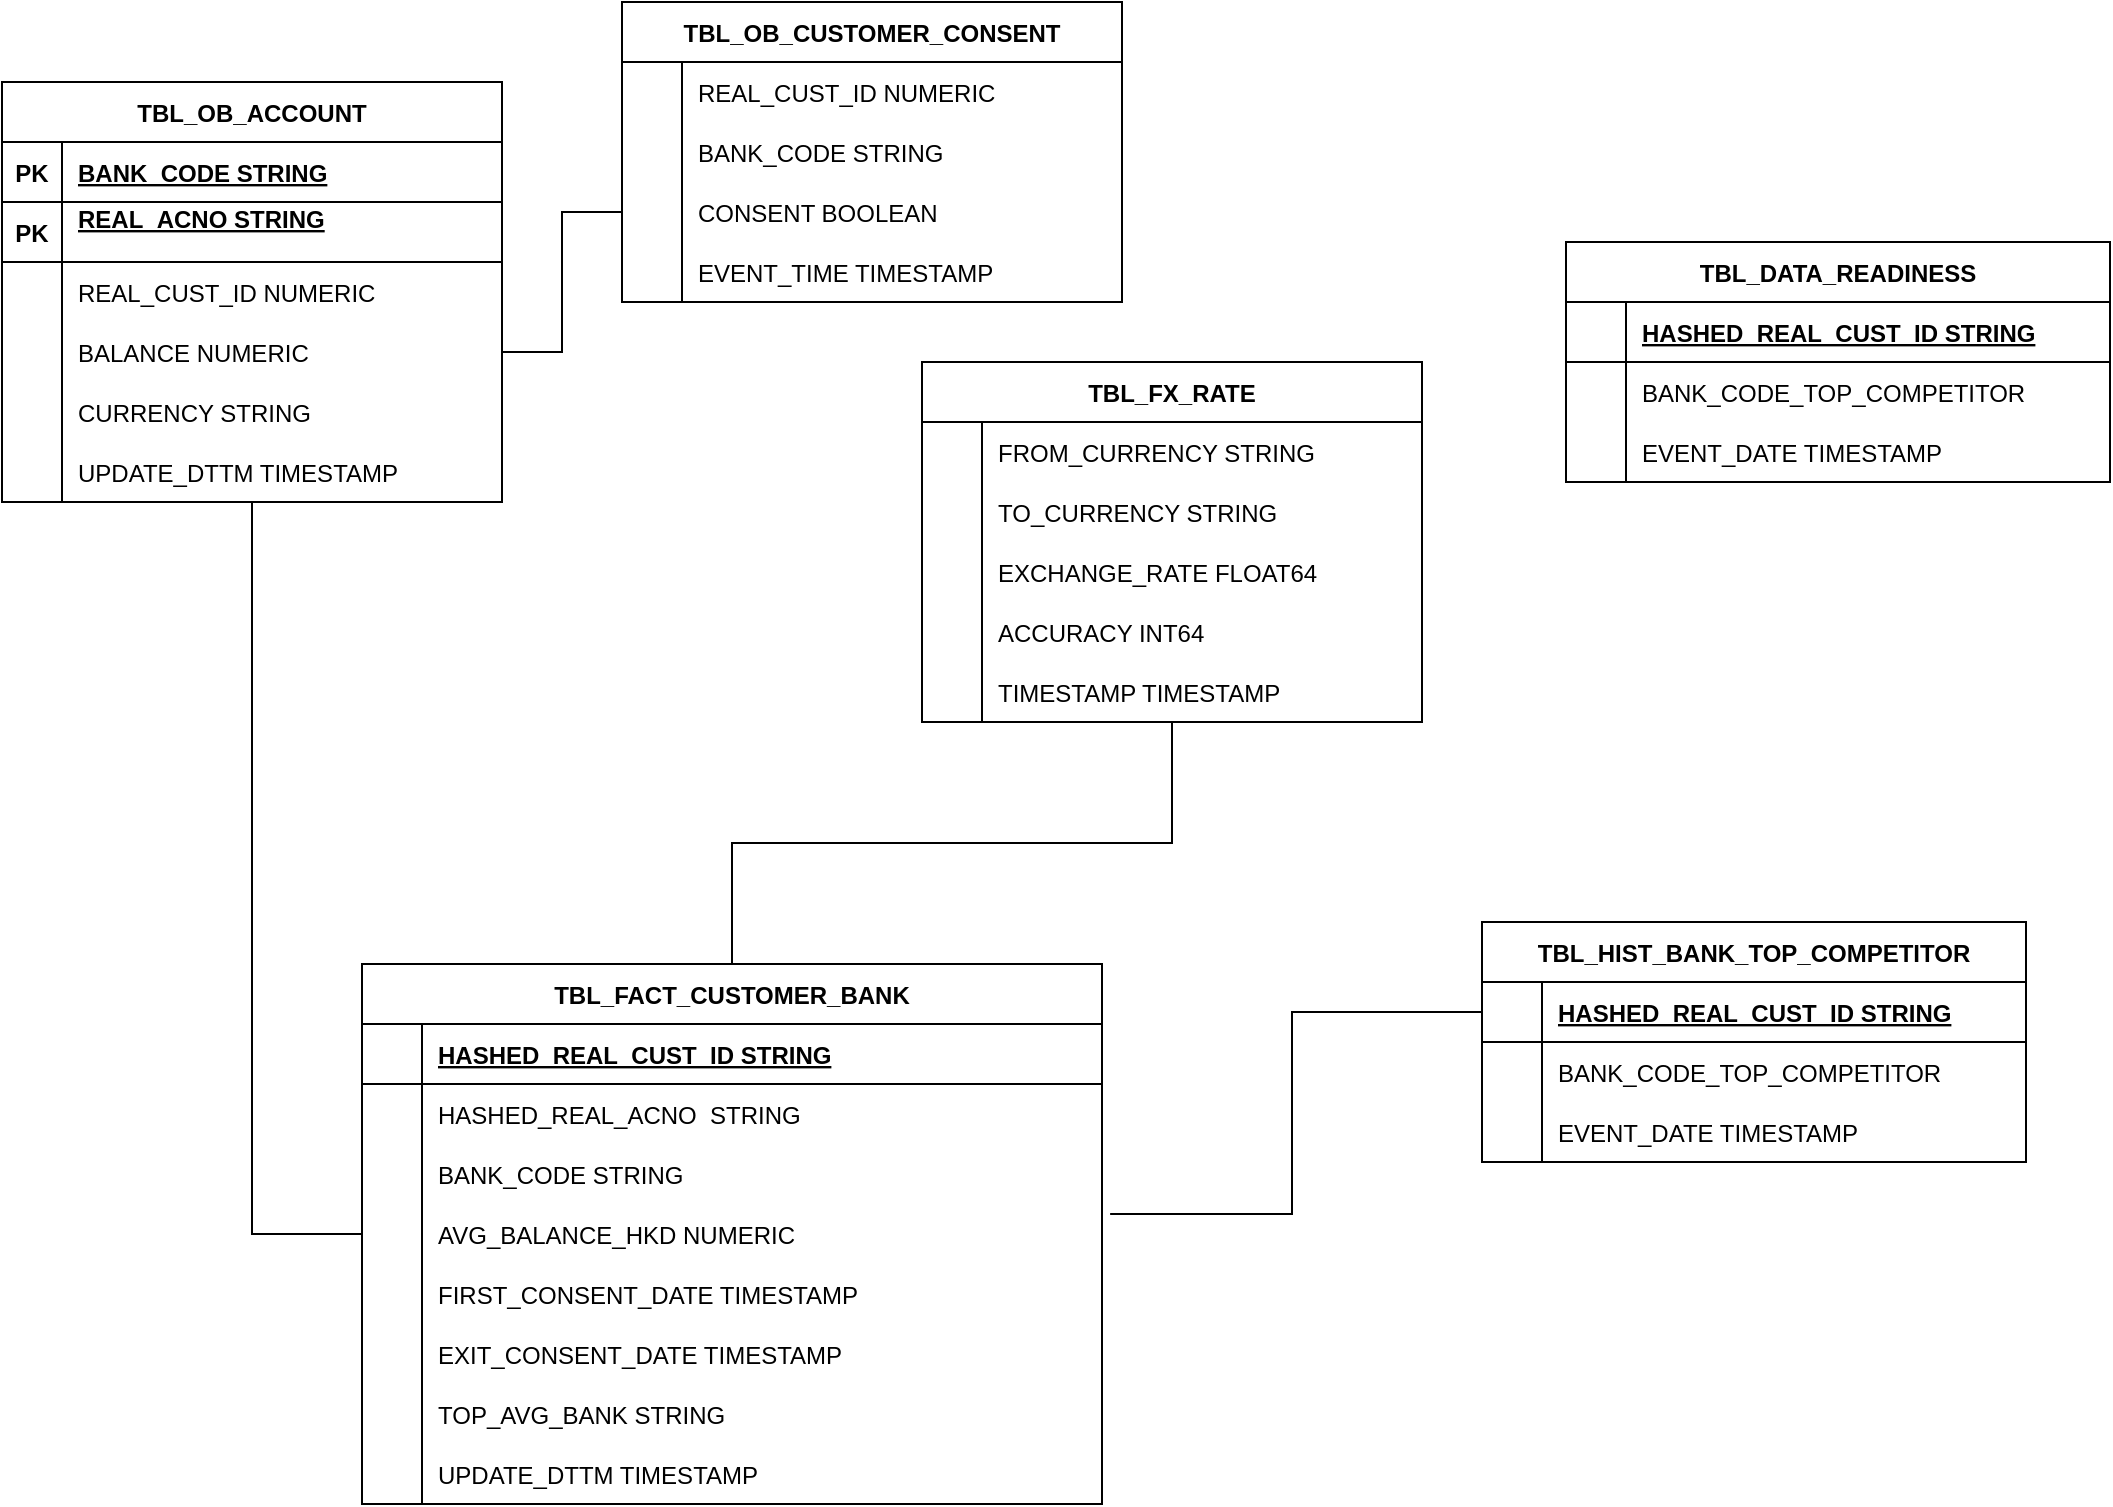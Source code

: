 <mxfile version="23.1.6" type="github">
  <diagram id="R2lEEEUBdFMjLlhIrx00" name="Page-1">
    <mxGraphModel dx="2316" dy="756" grid="1" gridSize="10" guides="1" tooltips="1" connect="1" arrows="1" fold="1" page="1" pageScale="1" pageWidth="1100" pageHeight="850" math="0" shadow="0" extFonts="Permanent Marker^https://fonts.googleapis.com/css?family=Permanent+Marker">
      <root>
        <mxCell id="0" />
        <mxCell id="1" parent="0" />
        <mxCell id="osdzUz5KKTU_Jb-eq-DT-60" style="edgeStyle=orthogonalEdgeStyle;rounded=0;orthogonalLoop=1;jettySize=auto;html=1;endArrow=none;endFill=0;startArrow=none;startFill=0;" edge="1" parent="1" source="C-vyLk0tnHw3VtMMgP7b-2" target="C-vyLk0tnHw3VtMMgP7b-13">
          <mxGeometry relative="1" as="geometry" />
        </mxCell>
        <mxCell id="C-vyLk0tnHw3VtMMgP7b-2" value="TBL_FX_RATE" style="shape=table;startSize=30;container=1;collapsible=1;childLayout=tableLayout;fixedRows=1;rowLines=0;fontStyle=1;align=center;resizeLast=1;" parent="1" vertex="1">
          <mxGeometry x="458" y="200" width="250" height="180" as="geometry" />
        </mxCell>
        <mxCell id="C-vyLk0tnHw3VtMMgP7b-6" value="" style="shape=partialRectangle;collapsible=0;dropTarget=0;pointerEvents=0;fillColor=none;points=[[0,0.5],[1,0.5]];portConstraint=eastwest;top=0;left=0;right=0;bottom=0;" parent="C-vyLk0tnHw3VtMMgP7b-2" vertex="1">
          <mxGeometry y="30" width="250" height="30" as="geometry" />
        </mxCell>
        <mxCell id="C-vyLk0tnHw3VtMMgP7b-7" value="" style="shape=partialRectangle;overflow=hidden;connectable=0;fillColor=none;top=0;left=0;bottom=0;right=0;" parent="C-vyLk0tnHw3VtMMgP7b-6" vertex="1">
          <mxGeometry width="30" height="30" as="geometry">
            <mxRectangle width="30" height="30" as="alternateBounds" />
          </mxGeometry>
        </mxCell>
        <mxCell id="C-vyLk0tnHw3VtMMgP7b-8" value="FROM_CURRENCY STRING" style="shape=partialRectangle;overflow=hidden;connectable=0;fillColor=none;top=0;left=0;bottom=0;right=0;align=left;spacingLeft=6;" parent="C-vyLk0tnHw3VtMMgP7b-6" vertex="1">
          <mxGeometry x="30" width="220" height="30" as="geometry">
            <mxRectangle width="220" height="30" as="alternateBounds" />
          </mxGeometry>
        </mxCell>
        <mxCell id="C-vyLk0tnHw3VtMMgP7b-9" value="" style="shape=partialRectangle;collapsible=0;dropTarget=0;pointerEvents=0;fillColor=none;points=[[0,0.5],[1,0.5]];portConstraint=eastwest;top=0;left=0;right=0;bottom=0;" parent="C-vyLk0tnHw3VtMMgP7b-2" vertex="1">
          <mxGeometry y="60" width="250" height="30" as="geometry" />
        </mxCell>
        <mxCell id="C-vyLk0tnHw3VtMMgP7b-10" value="" style="shape=partialRectangle;overflow=hidden;connectable=0;fillColor=none;top=0;left=0;bottom=0;right=0;" parent="C-vyLk0tnHw3VtMMgP7b-9" vertex="1">
          <mxGeometry width="30" height="30" as="geometry">
            <mxRectangle width="30" height="30" as="alternateBounds" />
          </mxGeometry>
        </mxCell>
        <mxCell id="C-vyLk0tnHw3VtMMgP7b-11" value="TO_CURRENCY STRING" style="shape=partialRectangle;overflow=hidden;connectable=0;fillColor=none;top=0;left=0;bottom=0;right=0;align=left;spacingLeft=6;" parent="C-vyLk0tnHw3VtMMgP7b-9" vertex="1">
          <mxGeometry x="30" width="220" height="30" as="geometry">
            <mxRectangle width="220" height="30" as="alternateBounds" />
          </mxGeometry>
        </mxCell>
        <mxCell id="osdzUz5KKTU_Jb-eq-DT-20" style="shape=partialRectangle;collapsible=0;dropTarget=0;pointerEvents=0;fillColor=none;points=[[0,0.5],[1,0.5]];portConstraint=eastwest;top=0;left=0;right=0;bottom=0;" vertex="1" parent="C-vyLk0tnHw3VtMMgP7b-2">
          <mxGeometry y="90" width="250" height="30" as="geometry" />
        </mxCell>
        <mxCell id="osdzUz5KKTU_Jb-eq-DT-21" style="shape=partialRectangle;overflow=hidden;connectable=0;fillColor=none;top=0;left=0;bottom=0;right=0;" vertex="1" parent="osdzUz5KKTU_Jb-eq-DT-20">
          <mxGeometry width="30" height="30" as="geometry">
            <mxRectangle width="30" height="30" as="alternateBounds" />
          </mxGeometry>
        </mxCell>
        <mxCell id="osdzUz5KKTU_Jb-eq-DT-22" value="EXCHANGE_RATE FLOAT64" style="shape=partialRectangle;overflow=hidden;connectable=0;fillColor=none;top=0;left=0;bottom=0;right=0;align=left;spacingLeft=6;" vertex="1" parent="osdzUz5KKTU_Jb-eq-DT-20">
          <mxGeometry x="30" width="220" height="30" as="geometry">
            <mxRectangle width="220" height="30" as="alternateBounds" />
          </mxGeometry>
        </mxCell>
        <mxCell id="osdzUz5KKTU_Jb-eq-DT-17" style="shape=partialRectangle;collapsible=0;dropTarget=0;pointerEvents=0;fillColor=none;points=[[0,0.5],[1,0.5]];portConstraint=eastwest;top=0;left=0;right=0;bottom=0;" vertex="1" parent="C-vyLk0tnHw3VtMMgP7b-2">
          <mxGeometry y="120" width="250" height="30" as="geometry" />
        </mxCell>
        <mxCell id="osdzUz5KKTU_Jb-eq-DT-18" style="shape=partialRectangle;overflow=hidden;connectable=0;fillColor=none;top=0;left=0;bottom=0;right=0;" vertex="1" parent="osdzUz5KKTU_Jb-eq-DT-17">
          <mxGeometry width="30" height="30" as="geometry">
            <mxRectangle width="30" height="30" as="alternateBounds" />
          </mxGeometry>
        </mxCell>
        <mxCell id="osdzUz5KKTU_Jb-eq-DT-19" value="ACCURACY INT64" style="shape=partialRectangle;overflow=hidden;connectable=0;fillColor=none;top=0;left=0;bottom=0;right=0;align=left;spacingLeft=6;" vertex="1" parent="osdzUz5KKTU_Jb-eq-DT-17">
          <mxGeometry x="30" width="220" height="30" as="geometry">
            <mxRectangle width="220" height="30" as="alternateBounds" />
          </mxGeometry>
        </mxCell>
        <mxCell id="osdzUz5KKTU_Jb-eq-DT-14" style="shape=partialRectangle;collapsible=0;dropTarget=0;pointerEvents=0;fillColor=none;points=[[0,0.5],[1,0.5]];portConstraint=eastwest;top=0;left=0;right=0;bottom=0;" vertex="1" parent="C-vyLk0tnHw3VtMMgP7b-2">
          <mxGeometry y="150" width="250" height="30" as="geometry" />
        </mxCell>
        <mxCell id="osdzUz5KKTU_Jb-eq-DT-15" style="shape=partialRectangle;overflow=hidden;connectable=0;fillColor=none;top=0;left=0;bottom=0;right=0;" vertex="1" parent="osdzUz5KKTU_Jb-eq-DT-14">
          <mxGeometry width="30" height="30" as="geometry">
            <mxRectangle width="30" height="30" as="alternateBounds" />
          </mxGeometry>
        </mxCell>
        <mxCell id="osdzUz5KKTU_Jb-eq-DT-16" value="TIMESTAMP TIMESTAMP" style="shape=partialRectangle;overflow=hidden;connectable=0;fillColor=none;top=0;left=0;bottom=0;right=0;align=left;spacingLeft=6;" vertex="1" parent="osdzUz5KKTU_Jb-eq-DT-14">
          <mxGeometry x="30" width="220" height="30" as="geometry">
            <mxRectangle width="220" height="30" as="alternateBounds" />
          </mxGeometry>
        </mxCell>
        <mxCell id="C-vyLk0tnHw3VtMMgP7b-13" value="TBL_FACT_CUSTOMER_BANK" style="shape=table;startSize=30;container=1;collapsible=1;childLayout=tableLayout;fixedRows=1;rowLines=0;fontStyle=1;align=center;resizeLast=1;" parent="1" vertex="1">
          <mxGeometry x="178" y="501" width="370" height="270" as="geometry" />
        </mxCell>
        <mxCell id="C-vyLk0tnHw3VtMMgP7b-14" value="" style="shape=partialRectangle;collapsible=0;dropTarget=0;pointerEvents=0;fillColor=none;points=[[0,0.5],[1,0.5]];portConstraint=eastwest;top=0;left=0;right=0;bottom=1;" parent="C-vyLk0tnHw3VtMMgP7b-13" vertex="1">
          <mxGeometry y="30" width="370" height="30" as="geometry" />
        </mxCell>
        <mxCell id="C-vyLk0tnHw3VtMMgP7b-15" value="" style="shape=partialRectangle;overflow=hidden;connectable=0;fillColor=none;top=0;left=0;bottom=0;right=0;fontStyle=1;" parent="C-vyLk0tnHw3VtMMgP7b-14" vertex="1">
          <mxGeometry width="30" height="30" as="geometry">
            <mxRectangle width="30" height="30" as="alternateBounds" />
          </mxGeometry>
        </mxCell>
        <mxCell id="C-vyLk0tnHw3VtMMgP7b-16" value="HASHED_REAL_CUST_ID STRING" style="shape=partialRectangle;overflow=hidden;connectable=0;fillColor=none;top=0;left=0;bottom=0;right=0;align=left;spacingLeft=6;fontStyle=5;" parent="C-vyLk0tnHw3VtMMgP7b-14" vertex="1">
          <mxGeometry x="30" width="340" height="30" as="geometry">
            <mxRectangle width="340" height="30" as="alternateBounds" />
          </mxGeometry>
        </mxCell>
        <mxCell id="C-vyLk0tnHw3VtMMgP7b-17" value="" style="shape=partialRectangle;collapsible=0;dropTarget=0;pointerEvents=0;fillColor=none;points=[[0,0.5],[1,0.5]];portConstraint=eastwest;top=0;left=0;right=0;bottom=0;" parent="C-vyLk0tnHw3VtMMgP7b-13" vertex="1">
          <mxGeometry y="60" width="370" height="30" as="geometry" />
        </mxCell>
        <mxCell id="C-vyLk0tnHw3VtMMgP7b-18" value="" style="shape=partialRectangle;overflow=hidden;connectable=0;fillColor=none;top=0;left=0;bottom=0;right=0;" parent="C-vyLk0tnHw3VtMMgP7b-17" vertex="1">
          <mxGeometry width="30" height="30" as="geometry">
            <mxRectangle width="30" height="30" as="alternateBounds" />
          </mxGeometry>
        </mxCell>
        <mxCell id="C-vyLk0tnHw3VtMMgP7b-19" value="HASHED_REAL_ACNO  STRING" style="shape=partialRectangle;overflow=hidden;connectable=0;fillColor=none;top=0;left=0;bottom=0;right=0;align=left;spacingLeft=6;fontStyle=0" parent="C-vyLk0tnHw3VtMMgP7b-17" vertex="1">
          <mxGeometry x="30" width="340" height="30" as="geometry">
            <mxRectangle width="340" height="30" as="alternateBounds" />
          </mxGeometry>
        </mxCell>
        <mxCell id="C-vyLk0tnHw3VtMMgP7b-20" value="" style="shape=partialRectangle;collapsible=0;dropTarget=0;pointerEvents=0;fillColor=none;points=[[0,0.5],[1,0.5]];portConstraint=eastwest;top=0;left=0;right=0;bottom=0;" parent="C-vyLk0tnHw3VtMMgP7b-13" vertex="1">
          <mxGeometry y="90" width="370" height="30" as="geometry" />
        </mxCell>
        <mxCell id="C-vyLk0tnHw3VtMMgP7b-21" value="" style="shape=partialRectangle;overflow=hidden;connectable=0;fillColor=none;top=0;left=0;bottom=0;right=0;" parent="C-vyLk0tnHw3VtMMgP7b-20" vertex="1">
          <mxGeometry width="30" height="30" as="geometry">
            <mxRectangle width="30" height="30" as="alternateBounds" />
          </mxGeometry>
        </mxCell>
        <mxCell id="C-vyLk0tnHw3VtMMgP7b-22" value="BANK_CODE STRING" style="shape=partialRectangle;overflow=hidden;connectable=0;fillColor=none;top=0;left=0;bottom=0;right=0;align=left;spacingLeft=6;" parent="C-vyLk0tnHw3VtMMgP7b-20" vertex="1">
          <mxGeometry x="30" width="340" height="30" as="geometry">
            <mxRectangle width="340" height="30" as="alternateBounds" />
          </mxGeometry>
        </mxCell>
        <mxCell id="osdzUz5KKTU_Jb-eq-DT-56" style="shape=partialRectangle;collapsible=0;dropTarget=0;pointerEvents=0;fillColor=none;points=[[0,0.5],[1,0.5]];portConstraint=eastwest;top=0;left=0;right=0;bottom=0;" vertex="1" parent="C-vyLk0tnHw3VtMMgP7b-13">
          <mxGeometry y="120" width="370" height="30" as="geometry" />
        </mxCell>
        <mxCell id="osdzUz5KKTU_Jb-eq-DT-57" style="shape=partialRectangle;overflow=hidden;connectable=0;fillColor=none;top=0;left=0;bottom=0;right=0;" vertex="1" parent="osdzUz5KKTU_Jb-eq-DT-56">
          <mxGeometry width="30" height="30" as="geometry">
            <mxRectangle width="30" height="30" as="alternateBounds" />
          </mxGeometry>
        </mxCell>
        <mxCell id="osdzUz5KKTU_Jb-eq-DT-58" value="AVG_BALANCE_HKD NUMERIC" style="shape=partialRectangle;overflow=hidden;connectable=0;fillColor=none;top=0;left=0;bottom=0;right=0;align=left;spacingLeft=6;" vertex="1" parent="osdzUz5KKTU_Jb-eq-DT-56">
          <mxGeometry x="30" width="340" height="30" as="geometry">
            <mxRectangle width="340" height="30" as="alternateBounds" />
          </mxGeometry>
        </mxCell>
        <mxCell id="osdzUz5KKTU_Jb-eq-DT-53" style="shape=partialRectangle;collapsible=0;dropTarget=0;pointerEvents=0;fillColor=none;points=[[0,0.5],[1,0.5]];portConstraint=eastwest;top=0;left=0;right=0;bottom=0;" vertex="1" parent="C-vyLk0tnHw3VtMMgP7b-13">
          <mxGeometry y="150" width="370" height="30" as="geometry" />
        </mxCell>
        <mxCell id="osdzUz5KKTU_Jb-eq-DT-54" style="shape=partialRectangle;overflow=hidden;connectable=0;fillColor=none;top=0;left=0;bottom=0;right=0;" vertex="1" parent="osdzUz5KKTU_Jb-eq-DT-53">
          <mxGeometry width="30" height="30" as="geometry">
            <mxRectangle width="30" height="30" as="alternateBounds" />
          </mxGeometry>
        </mxCell>
        <mxCell id="osdzUz5KKTU_Jb-eq-DT-55" value="FIRST_CONSENT_DATE TIMESTAMP" style="shape=partialRectangle;overflow=hidden;connectable=0;fillColor=none;top=0;left=0;bottom=0;right=0;align=left;spacingLeft=6;" vertex="1" parent="osdzUz5KKTU_Jb-eq-DT-53">
          <mxGeometry x="30" width="340" height="30" as="geometry">
            <mxRectangle width="340" height="30" as="alternateBounds" />
          </mxGeometry>
        </mxCell>
        <mxCell id="osdzUz5KKTU_Jb-eq-DT-61" style="shape=partialRectangle;collapsible=0;dropTarget=0;pointerEvents=0;fillColor=none;points=[[0,0.5],[1,0.5]];portConstraint=eastwest;top=0;left=0;right=0;bottom=0;" vertex="1" parent="C-vyLk0tnHw3VtMMgP7b-13">
          <mxGeometry y="180" width="370" height="30" as="geometry" />
        </mxCell>
        <mxCell id="osdzUz5KKTU_Jb-eq-DT-62" style="shape=partialRectangle;overflow=hidden;connectable=0;fillColor=none;top=0;left=0;bottom=0;right=0;" vertex="1" parent="osdzUz5KKTU_Jb-eq-DT-61">
          <mxGeometry width="30" height="30" as="geometry">
            <mxRectangle width="30" height="30" as="alternateBounds" />
          </mxGeometry>
        </mxCell>
        <mxCell id="osdzUz5KKTU_Jb-eq-DT-63" value="EXIT_CONSENT_DATE TIMESTAMP" style="shape=partialRectangle;overflow=hidden;connectable=0;fillColor=none;top=0;left=0;bottom=0;right=0;align=left;spacingLeft=6;" vertex="1" parent="osdzUz5KKTU_Jb-eq-DT-61">
          <mxGeometry x="30" width="340" height="30" as="geometry">
            <mxRectangle width="340" height="30" as="alternateBounds" />
          </mxGeometry>
        </mxCell>
        <mxCell id="osdzUz5KKTU_Jb-eq-DT-64" style="shape=partialRectangle;collapsible=0;dropTarget=0;pointerEvents=0;fillColor=none;points=[[0,0.5],[1,0.5]];portConstraint=eastwest;top=0;left=0;right=0;bottom=0;" vertex="1" parent="C-vyLk0tnHw3VtMMgP7b-13">
          <mxGeometry y="210" width="370" height="30" as="geometry" />
        </mxCell>
        <mxCell id="osdzUz5KKTU_Jb-eq-DT-65" style="shape=partialRectangle;overflow=hidden;connectable=0;fillColor=none;top=0;left=0;bottom=0;right=0;" vertex="1" parent="osdzUz5KKTU_Jb-eq-DT-64">
          <mxGeometry width="30" height="30" as="geometry">
            <mxRectangle width="30" height="30" as="alternateBounds" />
          </mxGeometry>
        </mxCell>
        <mxCell id="osdzUz5KKTU_Jb-eq-DT-66" value="TOP_AVG_BANK STRING" style="shape=partialRectangle;overflow=hidden;connectable=0;fillColor=none;top=0;left=0;bottom=0;right=0;align=left;spacingLeft=6;" vertex="1" parent="osdzUz5KKTU_Jb-eq-DT-64">
          <mxGeometry x="30" width="340" height="30" as="geometry">
            <mxRectangle width="340" height="30" as="alternateBounds" />
          </mxGeometry>
        </mxCell>
        <mxCell id="osdzUz5KKTU_Jb-eq-DT-67" style="shape=partialRectangle;collapsible=0;dropTarget=0;pointerEvents=0;fillColor=none;points=[[0,0.5],[1,0.5]];portConstraint=eastwest;top=0;left=0;right=0;bottom=0;" vertex="1" parent="C-vyLk0tnHw3VtMMgP7b-13">
          <mxGeometry y="240" width="370" height="30" as="geometry" />
        </mxCell>
        <mxCell id="osdzUz5KKTU_Jb-eq-DT-68" style="shape=partialRectangle;overflow=hidden;connectable=0;fillColor=none;top=0;left=0;bottom=0;right=0;" vertex="1" parent="osdzUz5KKTU_Jb-eq-DT-67">
          <mxGeometry width="30" height="30" as="geometry">
            <mxRectangle width="30" height="30" as="alternateBounds" />
          </mxGeometry>
        </mxCell>
        <mxCell id="osdzUz5KKTU_Jb-eq-DT-69" value="UPDATE_DTTM TIMESTAMP" style="shape=partialRectangle;overflow=hidden;connectable=0;fillColor=none;top=0;left=0;bottom=0;right=0;align=left;spacingLeft=6;" vertex="1" parent="osdzUz5KKTU_Jb-eq-DT-67">
          <mxGeometry x="30" width="340" height="30" as="geometry">
            <mxRectangle width="340" height="30" as="alternateBounds" />
          </mxGeometry>
        </mxCell>
        <mxCell id="C-vyLk0tnHw3VtMMgP7b-23" value="TBL_OB_ACCOUNT" style="shape=table;startSize=30;container=1;collapsible=1;childLayout=tableLayout;fixedRows=1;rowLines=0;fontStyle=1;align=center;resizeLast=1;" parent="1" vertex="1">
          <mxGeometry x="-2" y="60" width="250" height="210" as="geometry">
            <mxRectangle x="90" y="230" width="160" height="30" as="alternateBounds" />
          </mxGeometry>
        </mxCell>
        <mxCell id="osdzUz5KKTU_Jb-eq-DT-1" value="" style="shape=partialRectangle;collapsible=0;dropTarget=0;pointerEvents=0;fillColor=none;points=[[0,0.5],[1,0.5]];portConstraint=eastwest;top=0;left=0;right=0;bottom=1;" vertex="1" parent="C-vyLk0tnHw3VtMMgP7b-23">
          <mxGeometry y="30" width="250" height="30" as="geometry" />
        </mxCell>
        <mxCell id="osdzUz5KKTU_Jb-eq-DT-2" value="PK" style="shape=partialRectangle;overflow=hidden;connectable=0;fillColor=none;top=0;left=0;bottom=0;right=0;fontStyle=1;" vertex="1" parent="osdzUz5KKTU_Jb-eq-DT-1">
          <mxGeometry width="30" height="30" as="geometry">
            <mxRectangle width="30" height="30" as="alternateBounds" />
          </mxGeometry>
        </mxCell>
        <mxCell id="osdzUz5KKTU_Jb-eq-DT-3" value="BANK_CODE STRING" style="shape=partialRectangle;overflow=hidden;connectable=0;fillColor=none;top=0;left=0;bottom=0;right=0;align=left;spacingLeft=6;fontStyle=5;" vertex="1" parent="osdzUz5KKTU_Jb-eq-DT-1">
          <mxGeometry x="30" width="220" height="30" as="geometry">
            <mxRectangle width="220" height="30" as="alternateBounds" />
          </mxGeometry>
        </mxCell>
        <mxCell id="C-vyLk0tnHw3VtMMgP7b-24" value="" style="shape=partialRectangle;collapsible=0;dropTarget=0;pointerEvents=0;fillColor=none;points=[[0,0.5],[1,0.5]];portConstraint=eastwest;top=0;left=0;right=0;bottom=1;" parent="C-vyLk0tnHw3VtMMgP7b-23" vertex="1">
          <mxGeometry y="60" width="250" height="30" as="geometry" />
        </mxCell>
        <mxCell id="C-vyLk0tnHw3VtMMgP7b-25" value="PK" style="shape=partialRectangle;overflow=hidden;connectable=0;fillColor=none;top=0;left=0;bottom=0;right=0;fontStyle=1;" parent="C-vyLk0tnHw3VtMMgP7b-24" vertex="1">
          <mxGeometry width="30" height="30" as="geometry">
            <mxRectangle width="30" height="30" as="alternateBounds" />
          </mxGeometry>
        </mxCell>
        <mxCell id="C-vyLk0tnHw3VtMMgP7b-26" value="REAL_ACNO STRING&#xa;" style="shape=partialRectangle;overflow=hidden;connectable=0;fillColor=none;top=0;left=0;bottom=0;right=0;align=left;spacingLeft=6;fontStyle=5;" parent="C-vyLk0tnHw3VtMMgP7b-24" vertex="1">
          <mxGeometry x="30" width="220" height="30" as="geometry">
            <mxRectangle width="220" height="30" as="alternateBounds" />
          </mxGeometry>
        </mxCell>
        <mxCell id="C-vyLk0tnHw3VtMMgP7b-27" value="" style="shape=partialRectangle;collapsible=0;dropTarget=0;pointerEvents=0;fillColor=none;points=[[0,0.5],[1,0.5]];portConstraint=eastwest;top=0;left=0;right=0;bottom=0;" parent="C-vyLk0tnHw3VtMMgP7b-23" vertex="1">
          <mxGeometry y="90" width="250" height="30" as="geometry" />
        </mxCell>
        <mxCell id="C-vyLk0tnHw3VtMMgP7b-28" value="" style="shape=partialRectangle;overflow=hidden;connectable=0;fillColor=none;top=0;left=0;bottom=0;right=0;" parent="C-vyLk0tnHw3VtMMgP7b-27" vertex="1">
          <mxGeometry width="30" height="30" as="geometry">
            <mxRectangle width="30" height="30" as="alternateBounds" />
          </mxGeometry>
        </mxCell>
        <mxCell id="C-vyLk0tnHw3VtMMgP7b-29" value="REAL_CUST_ID NUMERIC" style="shape=partialRectangle;overflow=hidden;connectable=0;fillColor=none;top=0;left=0;bottom=0;right=0;align=left;spacingLeft=6;" parent="C-vyLk0tnHw3VtMMgP7b-27" vertex="1">
          <mxGeometry x="30" width="220" height="30" as="geometry">
            <mxRectangle width="220" height="30" as="alternateBounds" />
          </mxGeometry>
        </mxCell>
        <mxCell id="osdzUz5KKTU_Jb-eq-DT-4" style="shape=partialRectangle;collapsible=0;dropTarget=0;pointerEvents=0;fillColor=none;points=[[0,0.5],[1,0.5]];portConstraint=eastwest;top=0;left=0;right=0;bottom=0;" vertex="1" parent="C-vyLk0tnHw3VtMMgP7b-23">
          <mxGeometry y="120" width="250" height="30" as="geometry" />
        </mxCell>
        <mxCell id="osdzUz5KKTU_Jb-eq-DT-5" style="shape=partialRectangle;overflow=hidden;connectable=0;fillColor=none;top=0;left=0;bottom=0;right=0;" vertex="1" parent="osdzUz5KKTU_Jb-eq-DT-4">
          <mxGeometry width="30" height="30" as="geometry">
            <mxRectangle width="30" height="30" as="alternateBounds" />
          </mxGeometry>
        </mxCell>
        <mxCell id="osdzUz5KKTU_Jb-eq-DT-6" value="BALANCE NUMERIC" style="shape=partialRectangle;overflow=hidden;connectable=0;fillColor=none;top=0;left=0;bottom=0;right=0;align=left;spacingLeft=6;" vertex="1" parent="osdzUz5KKTU_Jb-eq-DT-4">
          <mxGeometry x="30" width="220" height="30" as="geometry">
            <mxRectangle width="220" height="30" as="alternateBounds" />
          </mxGeometry>
        </mxCell>
        <mxCell id="osdzUz5KKTU_Jb-eq-DT-10" style="shape=partialRectangle;collapsible=0;dropTarget=0;pointerEvents=0;fillColor=none;points=[[0,0.5],[1,0.5]];portConstraint=eastwest;top=0;left=0;right=0;bottom=0;" vertex="1" parent="C-vyLk0tnHw3VtMMgP7b-23">
          <mxGeometry y="150" width="250" height="30" as="geometry" />
        </mxCell>
        <mxCell id="osdzUz5KKTU_Jb-eq-DT-11" style="shape=partialRectangle;overflow=hidden;connectable=0;fillColor=none;top=0;left=0;bottom=0;right=0;" vertex="1" parent="osdzUz5KKTU_Jb-eq-DT-10">
          <mxGeometry width="30" height="30" as="geometry">
            <mxRectangle width="30" height="30" as="alternateBounds" />
          </mxGeometry>
        </mxCell>
        <mxCell id="osdzUz5KKTU_Jb-eq-DT-12" value="CURRENCY STRING" style="shape=partialRectangle;overflow=hidden;connectable=0;fillColor=none;top=0;left=0;bottom=0;right=0;align=left;spacingLeft=6;" vertex="1" parent="osdzUz5KKTU_Jb-eq-DT-10">
          <mxGeometry x="30" width="220" height="30" as="geometry">
            <mxRectangle width="220" height="30" as="alternateBounds" />
          </mxGeometry>
        </mxCell>
        <mxCell id="osdzUz5KKTU_Jb-eq-DT-7" style="shape=partialRectangle;collapsible=0;dropTarget=0;pointerEvents=0;fillColor=none;points=[[0,0.5],[1,0.5]];portConstraint=eastwest;top=0;left=0;right=0;bottom=0;" vertex="1" parent="C-vyLk0tnHw3VtMMgP7b-23">
          <mxGeometry y="180" width="250" height="30" as="geometry" />
        </mxCell>
        <mxCell id="osdzUz5KKTU_Jb-eq-DT-8" style="shape=partialRectangle;overflow=hidden;connectable=0;fillColor=none;top=0;left=0;bottom=0;right=0;" vertex="1" parent="osdzUz5KKTU_Jb-eq-DT-7">
          <mxGeometry width="30" height="30" as="geometry">
            <mxRectangle width="30" height="30" as="alternateBounds" />
          </mxGeometry>
        </mxCell>
        <mxCell id="osdzUz5KKTU_Jb-eq-DT-9" value="UPDATE_DTTM TIMESTAMP" style="shape=partialRectangle;overflow=hidden;connectable=0;fillColor=none;top=0;left=0;bottom=0;right=0;align=left;spacingLeft=6;" vertex="1" parent="osdzUz5KKTU_Jb-eq-DT-7">
          <mxGeometry x="30" width="220" height="30" as="geometry">
            <mxRectangle width="220" height="30" as="alternateBounds" />
          </mxGeometry>
        </mxCell>
        <mxCell id="osdzUz5KKTU_Jb-eq-DT-34" value="TBL_OB_CUSTOMER_CONSENT" style="shape=table;startSize=30;container=1;collapsible=1;childLayout=tableLayout;fixedRows=1;rowLines=0;fontStyle=1;align=center;resizeLast=1;" vertex="1" parent="1">
          <mxGeometry x="308" y="20" width="250" height="150" as="geometry" />
        </mxCell>
        <mxCell id="osdzUz5KKTU_Jb-eq-DT-35" value="" style="shape=partialRectangle;collapsible=0;dropTarget=0;pointerEvents=0;fillColor=none;points=[[0,0.5],[1,0.5]];portConstraint=eastwest;top=0;left=0;right=0;bottom=0;" vertex="1" parent="osdzUz5KKTU_Jb-eq-DT-34">
          <mxGeometry y="30" width="250" height="30" as="geometry" />
        </mxCell>
        <mxCell id="osdzUz5KKTU_Jb-eq-DT-36" value="" style="shape=partialRectangle;overflow=hidden;connectable=0;fillColor=none;top=0;left=0;bottom=0;right=0;fontStyle=1" vertex="1" parent="osdzUz5KKTU_Jb-eq-DT-35">
          <mxGeometry width="30" height="30" as="geometry">
            <mxRectangle width="30" height="30" as="alternateBounds" />
          </mxGeometry>
        </mxCell>
        <mxCell id="osdzUz5KKTU_Jb-eq-DT-37" value="REAL_CUST_ID NUMERIC" style="shape=partialRectangle;overflow=hidden;connectable=0;fillColor=none;top=0;left=0;bottom=0;right=0;align=left;spacingLeft=6;" vertex="1" parent="osdzUz5KKTU_Jb-eq-DT-35">
          <mxGeometry x="30" width="220" height="30" as="geometry">
            <mxRectangle width="220" height="30" as="alternateBounds" />
          </mxGeometry>
        </mxCell>
        <mxCell id="osdzUz5KKTU_Jb-eq-DT-38" value="" style="shape=partialRectangle;collapsible=0;dropTarget=0;pointerEvents=0;fillColor=none;points=[[0,0.5],[1,0.5]];portConstraint=eastwest;top=0;left=0;right=0;bottom=0;" vertex="1" parent="osdzUz5KKTU_Jb-eq-DT-34">
          <mxGeometry y="60" width="250" height="30" as="geometry" />
        </mxCell>
        <mxCell id="osdzUz5KKTU_Jb-eq-DT-39" value="" style="shape=partialRectangle;overflow=hidden;connectable=0;fillColor=none;top=0;left=0;bottom=0;right=0;" vertex="1" parent="osdzUz5KKTU_Jb-eq-DT-38">
          <mxGeometry width="30" height="30" as="geometry">
            <mxRectangle width="30" height="30" as="alternateBounds" />
          </mxGeometry>
        </mxCell>
        <mxCell id="osdzUz5KKTU_Jb-eq-DT-40" value="BANK_CODE STRING" style="shape=partialRectangle;overflow=hidden;connectable=0;fillColor=none;top=0;left=0;bottom=0;right=0;align=left;spacingLeft=6;" vertex="1" parent="osdzUz5KKTU_Jb-eq-DT-38">
          <mxGeometry x="30" width="220" height="30" as="geometry">
            <mxRectangle width="220" height="30" as="alternateBounds" />
          </mxGeometry>
        </mxCell>
        <mxCell id="osdzUz5KKTU_Jb-eq-DT-41" style="shape=partialRectangle;collapsible=0;dropTarget=0;pointerEvents=0;fillColor=none;points=[[0,0.5],[1,0.5]];portConstraint=eastwest;top=0;left=0;right=0;bottom=0;" vertex="1" parent="osdzUz5KKTU_Jb-eq-DT-34">
          <mxGeometry y="90" width="250" height="30" as="geometry" />
        </mxCell>
        <mxCell id="osdzUz5KKTU_Jb-eq-DT-42" style="shape=partialRectangle;overflow=hidden;connectable=0;fillColor=none;top=0;left=0;bottom=0;right=0;" vertex="1" parent="osdzUz5KKTU_Jb-eq-DT-41">
          <mxGeometry width="30" height="30" as="geometry">
            <mxRectangle width="30" height="30" as="alternateBounds" />
          </mxGeometry>
        </mxCell>
        <mxCell id="osdzUz5KKTU_Jb-eq-DT-43" value="CONSENT BOOLEAN" style="shape=partialRectangle;overflow=hidden;connectable=0;fillColor=none;top=0;left=0;bottom=0;right=0;align=left;spacingLeft=6;" vertex="1" parent="osdzUz5KKTU_Jb-eq-DT-41">
          <mxGeometry x="30" width="220" height="30" as="geometry">
            <mxRectangle width="220" height="30" as="alternateBounds" />
          </mxGeometry>
        </mxCell>
        <mxCell id="osdzUz5KKTU_Jb-eq-DT-44" style="shape=partialRectangle;collapsible=0;dropTarget=0;pointerEvents=0;fillColor=none;points=[[0,0.5],[1,0.5]];portConstraint=eastwest;top=0;left=0;right=0;bottom=0;" vertex="1" parent="osdzUz5KKTU_Jb-eq-DT-34">
          <mxGeometry y="120" width="250" height="30" as="geometry" />
        </mxCell>
        <mxCell id="osdzUz5KKTU_Jb-eq-DT-45" style="shape=partialRectangle;overflow=hidden;connectable=0;fillColor=none;top=0;left=0;bottom=0;right=0;" vertex="1" parent="osdzUz5KKTU_Jb-eq-DT-44">
          <mxGeometry width="30" height="30" as="geometry">
            <mxRectangle width="30" height="30" as="alternateBounds" />
          </mxGeometry>
        </mxCell>
        <mxCell id="osdzUz5KKTU_Jb-eq-DT-46" value="EVENT_TIME TIMESTAMP" style="shape=partialRectangle;overflow=hidden;connectable=0;fillColor=none;top=0;left=0;bottom=0;right=0;align=left;spacingLeft=6;" vertex="1" parent="osdzUz5KKTU_Jb-eq-DT-44">
          <mxGeometry x="30" width="220" height="30" as="geometry">
            <mxRectangle width="220" height="30" as="alternateBounds" />
          </mxGeometry>
        </mxCell>
        <mxCell id="osdzUz5KKTU_Jb-eq-DT-59" style="rounded=0;orthogonalLoop=1;jettySize=auto;html=1;entryDx=0;entryDy=0;edgeStyle=orthogonalEdgeStyle;endArrow=none;endFill=0;startArrow=none;startFill=0;" edge="1" parent="1" source="C-vyLk0tnHw3VtMMgP7b-23" target="osdzUz5KKTU_Jb-eq-DT-56">
          <mxGeometry relative="1" as="geometry">
            <mxPoint x="528.0" y="470.0" as="targetPoint" />
          </mxGeometry>
        </mxCell>
        <mxCell id="osdzUz5KKTU_Jb-eq-DT-70" style="edgeStyle=orthogonalEdgeStyle;rounded=0;orthogonalLoop=1;jettySize=auto;html=1;exitX=1;exitY=0.5;exitDx=0;exitDy=0;endArrow=none;endFill=0;" edge="1" parent="1" source="osdzUz5KKTU_Jb-eq-DT-4" target="osdzUz5KKTU_Jb-eq-DT-41">
          <mxGeometry relative="1" as="geometry" />
        </mxCell>
        <mxCell id="osdzUz5KKTU_Jb-eq-DT-87" value="TBL_HIST_BANK_TOP_COMPETITOR" style="shape=table;startSize=30;container=1;collapsible=1;childLayout=tableLayout;fixedRows=1;rowLines=0;fontStyle=1;align=center;resizeLast=1;" vertex="1" parent="1">
          <mxGeometry x="738" y="480" width="272" height="120" as="geometry" />
        </mxCell>
        <mxCell id="osdzUz5KKTU_Jb-eq-DT-88" value="" style="shape=partialRectangle;collapsible=0;dropTarget=0;pointerEvents=0;fillColor=none;points=[[0,0.5],[1,0.5]];portConstraint=eastwest;top=0;left=0;right=0;bottom=1;" vertex="1" parent="osdzUz5KKTU_Jb-eq-DT-87">
          <mxGeometry y="30" width="272" height="30" as="geometry" />
        </mxCell>
        <mxCell id="osdzUz5KKTU_Jb-eq-DT-89" value="" style="shape=partialRectangle;overflow=hidden;connectable=0;fillColor=none;top=0;left=0;bottom=0;right=0;fontStyle=1;" vertex="1" parent="osdzUz5KKTU_Jb-eq-DT-88">
          <mxGeometry width="30" height="30" as="geometry">
            <mxRectangle width="30" height="30" as="alternateBounds" />
          </mxGeometry>
        </mxCell>
        <mxCell id="osdzUz5KKTU_Jb-eq-DT-90" value="HASHED_REAL_CUST_ID STRING" style="shape=partialRectangle;overflow=hidden;connectable=0;fillColor=none;top=0;left=0;bottom=0;right=0;align=left;spacingLeft=6;fontStyle=5;" vertex="1" parent="osdzUz5KKTU_Jb-eq-DT-88">
          <mxGeometry x="30" width="242" height="30" as="geometry">
            <mxRectangle width="242" height="30" as="alternateBounds" />
          </mxGeometry>
        </mxCell>
        <mxCell id="osdzUz5KKTU_Jb-eq-DT-94" value="" style="shape=partialRectangle;collapsible=0;dropTarget=0;pointerEvents=0;fillColor=none;points=[[0,0.5],[1,0.5]];portConstraint=eastwest;top=0;left=0;right=0;bottom=0;" vertex="1" parent="osdzUz5KKTU_Jb-eq-DT-87">
          <mxGeometry y="60" width="272" height="30" as="geometry" />
        </mxCell>
        <mxCell id="osdzUz5KKTU_Jb-eq-DT-95" value="" style="shape=partialRectangle;overflow=hidden;connectable=0;fillColor=none;top=0;left=0;bottom=0;right=0;" vertex="1" parent="osdzUz5KKTU_Jb-eq-DT-94">
          <mxGeometry width="30" height="30" as="geometry">
            <mxRectangle width="30" height="30" as="alternateBounds" />
          </mxGeometry>
        </mxCell>
        <mxCell id="osdzUz5KKTU_Jb-eq-DT-96" value="BANK_CODE_TOP_COMPETITOR" style="shape=partialRectangle;overflow=hidden;connectable=0;fillColor=none;top=0;left=0;bottom=0;right=0;align=left;spacingLeft=6;" vertex="1" parent="osdzUz5KKTU_Jb-eq-DT-94">
          <mxGeometry x="30" width="242" height="30" as="geometry">
            <mxRectangle width="242" height="30" as="alternateBounds" />
          </mxGeometry>
        </mxCell>
        <mxCell id="osdzUz5KKTU_Jb-eq-DT-109" style="shape=partialRectangle;collapsible=0;dropTarget=0;pointerEvents=0;fillColor=none;points=[[0,0.5],[1,0.5]];portConstraint=eastwest;top=0;left=0;right=0;bottom=0;" vertex="1" parent="osdzUz5KKTU_Jb-eq-DT-87">
          <mxGeometry y="90" width="272" height="30" as="geometry" />
        </mxCell>
        <mxCell id="osdzUz5KKTU_Jb-eq-DT-110" style="shape=partialRectangle;overflow=hidden;connectable=0;fillColor=none;top=0;left=0;bottom=0;right=0;" vertex="1" parent="osdzUz5KKTU_Jb-eq-DT-109">
          <mxGeometry width="30" height="30" as="geometry">
            <mxRectangle width="30" height="30" as="alternateBounds" />
          </mxGeometry>
        </mxCell>
        <mxCell id="osdzUz5KKTU_Jb-eq-DT-111" value="EVENT_DATE TIMESTAMP" style="shape=partialRectangle;overflow=hidden;connectable=0;fillColor=none;top=0;left=0;bottom=0;right=0;align=left;spacingLeft=6;" vertex="1" parent="osdzUz5KKTU_Jb-eq-DT-109">
          <mxGeometry x="30" width="242" height="30" as="geometry">
            <mxRectangle width="242" height="30" as="alternateBounds" />
          </mxGeometry>
        </mxCell>
        <mxCell id="osdzUz5KKTU_Jb-eq-DT-112" style="edgeStyle=orthogonalEdgeStyle;rounded=0;orthogonalLoop=1;jettySize=auto;html=1;entryX=1.011;entryY=0.167;entryDx=0;entryDy=0;entryPerimeter=0;endArrow=none;endFill=0;" edge="1" parent="1" source="osdzUz5KKTU_Jb-eq-DT-88" target="osdzUz5KKTU_Jb-eq-DT-56">
          <mxGeometry relative="1" as="geometry" />
        </mxCell>
        <mxCell id="osdzUz5KKTU_Jb-eq-DT-113" value="TBL_DATA_READINESS" style="shape=table;startSize=30;container=1;collapsible=1;childLayout=tableLayout;fixedRows=1;rowLines=0;fontStyle=1;align=center;resizeLast=1;" vertex="1" parent="1">
          <mxGeometry x="780" y="140" width="272" height="120" as="geometry" />
        </mxCell>
        <mxCell id="osdzUz5KKTU_Jb-eq-DT-114" value="" style="shape=partialRectangle;collapsible=0;dropTarget=0;pointerEvents=0;fillColor=none;points=[[0,0.5],[1,0.5]];portConstraint=eastwest;top=0;left=0;right=0;bottom=1;" vertex="1" parent="osdzUz5KKTU_Jb-eq-DT-113">
          <mxGeometry y="30" width="272" height="30" as="geometry" />
        </mxCell>
        <mxCell id="osdzUz5KKTU_Jb-eq-DT-115" value="" style="shape=partialRectangle;overflow=hidden;connectable=0;fillColor=none;top=0;left=0;bottom=0;right=0;fontStyle=1;" vertex="1" parent="osdzUz5KKTU_Jb-eq-DT-114">
          <mxGeometry width="30" height="30" as="geometry">
            <mxRectangle width="30" height="30" as="alternateBounds" />
          </mxGeometry>
        </mxCell>
        <mxCell id="osdzUz5KKTU_Jb-eq-DT-116" value="HASHED_REAL_CUST_ID STRING" style="shape=partialRectangle;overflow=hidden;connectable=0;fillColor=none;top=0;left=0;bottom=0;right=0;align=left;spacingLeft=6;fontStyle=5;" vertex="1" parent="osdzUz5KKTU_Jb-eq-DT-114">
          <mxGeometry x="30" width="242" height="30" as="geometry">
            <mxRectangle width="242" height="30" as="alternateBounds" />
          </mxGeometry>
        </mxCell>
        <mxCell id="osdzUz5KKTU_Jb-eq-DT-117" value="" style="shape=partialRectangle;collapsible=0;dropTarget=0;pointerEvents=0;fillColor=none;points=[[0,0.5],[1,0.5]];portConstraint=eastwest;top=0;left=0;right=0;bottom=0;" vertex="1" parent="osdzUz5KKTU_Jb-eq-DT-113">
          <mxGeometry y="60" width="272" height="30" as="geometry" />
        </mxCell>
        <mxCell id="osdzUz5KKTU_Jb-eq-DT-118" value="" style="shape=partialRectangle;overflow=hidden;connectable=0;fillColor=none;top=0;left=0;bottom=0;right=0;" vertex="1" parent="osdzUz5KKTU_Jb-eq-DT-117">
          <mxGeometry width="30" height="30" as="geometry">
            <mxRectangle width="30" height="30" as="alternateBounds" />
          </mxGeometry>
        </mxCell>
        <mxCell id="osdzUz5KKTU_Jb-eq-DT-119" value="BANK_CODE_TOP_COMPETITOR" style="shape=partialRectangle;overflow=hidden;connectable=0;fillColor=none;top=0;left=0;bottom=0;right=0;align=left;spacingLeft=6;" vertex="1" parent="osdzUz5KKTU_Jb-eq-DT-117">
          <mxGeometry x="30" width="242" height="30" as="geometry">
            <mxRectangle width="242" height="30" as="alternateBounds" />
          </mxGeometry>
        </mxCell>
        <mxCell id="osdzUz5KKTU_Jb-eq-DT-120" style="shape=partialRectangle;collapsible=0;dropTarget=0;pointerEvents=0;fillColor=none;points=[[0,0.5],[1,0.5]];portConstraint=eastwest;top=0;left=0;right=0;bottom=0;" vertex="1" parent="osdzUz5KKTU_Jb-eq-DT-113">
          <mxGeometry y="90" width="272" height="30" as="geometry" />
        </mxCell>
        <mxCell id="osdzUz5KKTU_Jb-eq-DT-121" style="shape=partialRectangle;overflow=hidden;connectable=0;fillColor=none;top=0;left=0;bottom=0;right=0;" vertex="1" parent="osdzUz5KKTU_Jb-eq-DT-120">
          <mxGeometry width="30" height="30" as="geometry">
            <mxRectangle width="30" height="30" as="alternateBounds" />
          </mxGeometry>
        </mxCell>
        <mxCell id="osdzUz5KKTU_Jb-eq-DT-122" value="EVENT_DATE TIMESTAMP" style="shape=partialRectangle;overflow=hidden;connectable=0;fillColor=none;top=0;left=0;bottom=0;right=0;align=left;spacingLeft=6;" vertex="1" parent="osdzUz5KKTU_Jb-eq-DT-120">
          <mxGeometry x="30" width="242" height="30" as="geometry">
            <mxRectangle width="242" height="30" as="alternateBounds" />
          </mxGeometry>
        </mxCell>
      </root>
    </mxGraphModel>
  </diagram>
</mxfile>
